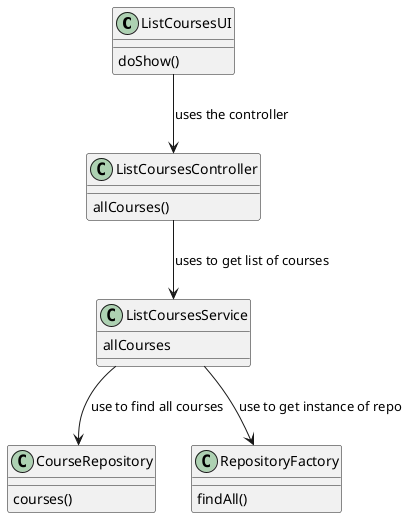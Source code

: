  @startuml

class ListCoursesUI  {
}

class ListCoursesController {
allCourses()
}

class ListCoursesService {
allCourses
}

class   CourseRepository {
courses()
}

class RepositoryFactory {
findAll()
}

ListCoursesUI : doShow()
ListCoursesUI -down-> ListCoursesController: uses the controller

ListCoursesController --> ListCoursesService : uses to get list of courses
ListCoursesService --> RepositoryFactory : use to get instance of repo
ListCoursesService --> CourseRepository : use to find all courses



@enduml